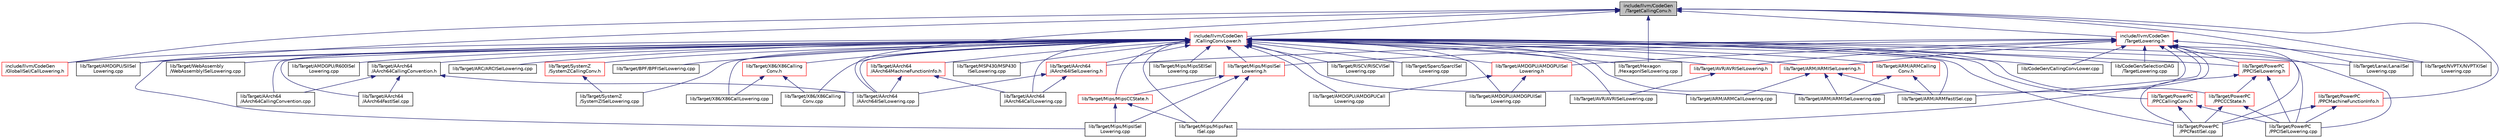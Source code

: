 digraph "include/llvm/CodeGen/TargetCallingConv.h"
{
 // LATEX_PDF_SIZE
  bgcolor="transparent";
  edge [fontname="Helvetica",fontsize="10",labelfontname="Helvetica",labelfontsize="10"];
  node [fontname="Helvetica",fontsize="10",shape="box"];
  Node1 [label="include/llvm/CodeGen\l/TargetCallingConv.h",height=0.2,width=0.4,color="black", fillcolor="grey75", style="filled", fontcolor="black",tooltip=" "];
  Node1 -> Node2 [dir="back",color="midnightblue",fontsize="10",style="solid",fontname="Helvetica"];
  Node2 [label="include/llvm/CodeGen\l/CallingConvLower.h",height=0.2,width=0.4,color="red",URL="$CallingConvLower_8h.html",tooltip=" "];
  Node2 -> Node3 [dir="back",color="midnightblue",fontsize="10",style="solid",fontname="Helvetica"];
  Node3 [label="include/llvm/CodeGen\l/GlobalISel/CallLowering.h",height=0.2,width=0.4,color="red",URL="$CallLowering_8h.html",tooltip="This file describes how to lower LLVM calls to machine code calls."];
  Node2 -> Node247 [dir="back",color="midnightblue",fontsize="10",style="solid",fontname="Helvetica"];
  Node247 [label="lib/CodeGen/CallingConvLower.cpp",height=0.2,width=0.4,color="black",URL="$CallingConvLower_8cpp.html",tooltip=" "];
  Node2 -> Node248 [dir="back",color="midnightblue",fontsize="10",style="solid",fontname="Helvetica"];
  Node248 [label="lib/CodeGen/SelectionDAG\l/TargetLowering.cpp",height=0.2,width=0.4,color="black",URL="$TargetLowering_8cpp.html",tooltip=" "];
  Node2 -> Node15 [dir="back",color="midnightblue",fontsize="10",style="solid",fontname="Helvetica"];
  Node15 [label="lib/Target/AArch64\l/AArch64CallLowering.cpp",height=0.2,width=0.4,color="black",URL="$AArch64CallLowering_8cpp.html",tooltip="This file implements the lowering of LLVM calls to machine code calls for GlobalISel."];
  Node2 -> Node21 [dir="back",color="midnightblue",fontsize="10",style="solid",fontname="Helvetica"];
  Node21 [label="lib/Target/AArch64\l/AArch64CallingConvention.cpp",height=0.2,width=0.4,color="black",URL="$AArch64CallingConvention_8cpp.html",tooltip=" "];
  Node2 -> Node249 [dir="back",color="midnightblue",fontsize="10",style="solid",fontname="Helvetica"];
  Node249 [label="lib/Target/AArch64\l/AArch64CallingConvention.h",height=0.2,width=0.4,color="black",URL="$AArch64CallingConvention_8h.html",tooltip=" "];
  Node249 -> Node21 [dir="back",color="midnightblue",fontsize="10",style="solid",fontname="Helvetica"];
  Node249 -> Node27 [dir="back",color="midnightblue",fontsize="10",style="solid",fontname="Helvetica"];
  Node27 [label="lib/Target/AArch64\l/AArch64FastISel.cpp",height=0.2,width=0.4,color="black",URL="$AArch64FastISel_8cpp.html",tooltip=" "];
  Node249 -> Node29 [dir="back",color="midnightblue",fontsize="10",style="solid",fontname="Helvetica"];
  Node29 [label="lib/Target/AArch64\l/AArch64ISelLowering.cpp",height=0.2,width=0.4,color="black",URL="$AArch64ISelLowering_8cpp.html",tooltip=" "];
  Node2 -> Node27 [dir="back",color="midnightblue",fontsize="10",style="solid",fontname="Helvetica"];
  Node2 -> Node29 [dir="back",color="midnightblue",fontsize="10",style="solid",fontname="Helvetica"];
  Node2 -> Node250 [dir="back",color="midnightblue",fontsize="10",style="solid",fontname="Helvetica"];
  Node250 [label="lib/Target/AArch64\l/AArch64ISelLowering.h",height=0.2,width=0.4,color="red",URL="$AArch64ISelLowering_8h.html",tooltip=" "];
  Node250 -> Node15 [dir="back",color="midnightblue",fontsize="10",style="solid",fontname="Helvetica"];
  Node250 -> Node29 [dir="back",color="midnightblue",fontsize="10",style="solid",fontname="Helvetica"];
  Node2 -> Node251 [dir="back",color="midnightblue",fontsize="10",style="solid",fontname="Helvetica"];
  Node251 [label="lib/Target/AArch64\l/AArch64MachineFunctionInfo.h",height=0.2,width=0.4,color="red",URL="$AArch64MachineFunctionInfo_8h.html",tooltip=" "];
  Node251 -> Node15 [dir="back",color="midnightblue",fontsize="10",style="solid",fontname="Helvetica"];
  Node251 -> Node29 [dir="back",color="midnightblue",fontsize="10",style="solid",fontname="Helvetica"];
  Node2 -> Node47 [dir="back",color="midnightblue",fontsize="10",style="solid",fontname="Helvetica"];
  Node47 [label="lib/Target/AMDGPU/AMDGPUCall\lLowering.cpp",height=0.2,width=0.4,color="black",URL="$AMDGPUCallLowering_8cpp.html",tooltip="This file implements the lowering of LLVM calls to machine code calls for GlobalISel."];
  Node2 -> Node48 [dir="back",color="midnightblue",fontsize="10",style="solid",fontname="Helvetica"];
  Node48 [label="lib/Target/AMDGPU/AMDGPUISel\lLowering.cpp",height=0.2,width=0.4,color="black",URL="$AMDGPUISelLowering_8cpp.html",tooltip="This is the parent TargetLowering class for hardware code gen targets."];
  Node2 -> Node254 [dir="back",color="midnightblue",fontsize="10",style="solid",fontname="Helvetica"];
  Node254 [label="lib/Target/AMDGPU/AMDGPUISel\lLowering.h",height=0.2,width=0.4,color="red",URL="$AMDGPUISelLowering_8h.html",tooltip="Interface definition of the TargetLowering class that is common to all AMD GPUs."];
  Node254 -> Node47 [dir="back",color="midnightblue",fontsize="10",style="solid",fontname="Helvetica"];
  Node254 -> Node48 [dir="back",color="midnightblue",fontsize="10",style="solid",fontname="Helvetica"];
  Node2 -> Node97 [dir="back",color="midnightblue",fontsize="10",style="solid",fontname="Helvetica"];
  Node97 [label="lib/Target/AMDGPU/R600ISel\lLowering.cpp",height=0.2,width=0.4,color="black",URL="$R600ISelLowering_8cpp.html",tooltip="Custom DAG lowering for R600."];
  Node2 -> Node78 [dir="back",color="midnightblue",fontsize="10",style="solid",fontname="Helvetica"];
  Node78 [label="lib/Target/AMDGPU/SIISel\lLowering.cpp",height=0.2,width=0.4,color="black",URL="$SIISelLowering_8cpp.html",tooltip="Custom DAG lowering for SI."];
  Node2 -> Node257 [dir="back",color="midnightblue",fontsize="10",style="solid",fontname="Helvetica"];
  Node257 [label="lib/Target/ARC/ARCISelLowering.cpp",height=0.2,width=0.4,color="black",URL="$ARCISelLowering_8cpp.html",tooltip=" "];
  Node2 -> Node127 [dir="back",color="midnightblue",fontsize="10",style="solid",fontname="Helvetica"];
  Node127 [label="lib/Target/ARM/ARMCallLowering.cpp",height=0.2,width=0.4,color="black",URL="$ARMCallLowering_8cpp.html",tooltip="This file implements the lowering of LLVM calls to machine code calls for GlobalISel."];
  Node2 -> Node258 [dir="back",color="midnightblue",fontsize="10",style="solid",fontname="Helvetica"];
  Node258 [label="lib/Target/ARM/ARMCalling\lConv.h",height=0.2,width=0.4,color="red",URL="$ARMCallingConv_8h.html",tooltip=" "];
  Node258 -> Node140 [dir="back",color="midnightblue",fontsize="10",style="solid",fontname="Helvetica"];
  Node140 [label="lib/Target/ARM/ARMFastISel.cpp",height=0.2,width=0.4,color="black",URL="$ARMFastISel_8cpp.html",tooltip=" "];
  Node258 -> Node143 [dir="back",color="midnightblue",fontsize="10",style="solid",fontname="Helvetica"];
  Node143 [label="lib/Target/ARM/ARMISelLowering.cpp",height=0.2,width=0.4,color="black",URL="$ARMISelLowering_8cpp.html",tooltip=" "];
  Node2 -> Node140 [dir="back",color="midnightblue",fontsize="10",style="solid",fontname="Helvetica"];
  Node2 -> Node143 [dir="back",color="midnightblue",fontsize="10",style="solid",fontname="Helvetica"];
  Node2 -> Node259 [dir="back",color="midnightblue",fontsize="10",style="solid",fontname="Helvetica"];
  Node259 [label="lib/Target/ARM/ARMISelLowering.h",height=0.2,width=0.4,color="red",URL="$ARMISelLowering_8h.html",tooltip=" "];
  Node259 -> Node127 [dir="back",color="midnightblue",fontsize="10",style="solid",fontname="Helvetica"];
  Node259 -> Node140 [dir="back",color="midnightblue",fontsize="10",style="solid",fontname="Helvetica"];
  Node259 -> Node143 [dir="back",color="midnightblue",fontsize="10",style="solid",fontname="Helvetica"];
  Node2 -> Node260 [dir="back",color="midnightblue",fontsize="10",style="solid",fontname="Helvetica"];
  Node260 [label="lib/Target/AVR/AVRISelLowering.cpp",height=0.2,width=0.4,color="black",URL="$AVRISelLowering_8cpp.html",tooltip=" "];
  Node2 -> Node261 [dir="back",color="midnightblue",fontsize="10",style="solid",fontname="Helvetica"];
  Node261 [label="lib/Target/AVR/AVRISelLowering.h",height=0.2,width=0.4,color="red",URL="$AVRISelLowering_8h.html",tooltip=" "];
  Node261 -> Node260 [dir="back",color="midnightblue",fontsize="10",style="solid",fontname="Helvetica"];
  Node2 -> Node274 [dir="back",color="midnightblue",fontsize="10",style="solid",fontname="Helvetica"];
  Node274 [label="lib/Target/BPF/BPFISelLowering.cpp",height=0.2,width=0.4,color="black",URL="$BPFISelLowering_8cpp.html",tooltip=" "];
  Node2 -> Node275 [dir="back",color="midnightblue",fontsize="10",style="solid",fontname="Helvetica"];
  Node275 [label="lib/Target/Hexagon\l/HexagonISelLowering.cpp",height=0.2,width=0.4,color="black",URL="$HexagonISelLowering_8cpp.html",tooltip=" "];
  Node2 -> Node276 [dir="back",color="midnightblue",fontsize="10",style="solid",fontname="Helvetica"];
  Node276 [label="lib/Target/Lanai/LanaiISel\lLowering.cpp",height=0.2,width=0.4,color="black",URL="$LanaiISelLowering_8cpp.html",tooltip=" "];
  Node2 -> Node277 [dir="back",color="midnightblue",fontsize="10",style="solid",fontname="Helvetica"];
  Node277 [label="lib/Target/MSP430/MSP430\lISelLowering.cpp",height=0.2,width=0.4,color="black",URL="$MSP430ISelLowering_8cpp.html",tooltip=" "];
  Node2 -> Node278 [dir="back",color="midnightblue",fontsize="10",style="solid",fontname="Helvetica"];
  Node278 [label="lib/Target/Mips/MipsCCState.h",height=0.2,width=0.4,color="red",URL="$MipsCCState_8h.html",tooltip=" "];
  Node278 -> Node180 [dir="back",color="midnightblue",fontsize="10",style="solid",fontname="Helvetica"];
  Node180 [label="lib/Target/Mips/MipsFast\lISel.cpp",height=0.2,width=0.4,color="black",URL="$MipsFastISel_8cpp.html",tooltip="This file defines the MIPS-specific support for the FastISel class."];
  Node278 -> Node188 [dir="back",color="midnightblue",fontsize="10",style="solid",fontname="Helvetica"];
  Node188 [label="lib/Target/Mips/MipsISel\lLowering.cpp",height=0.2,width=0.4,color="black",URL="$MipsISelLowering_8cpp.html",tooltip=" "];
  Node2 -> Node180 [dir="back",color="midnightblue",fontsize="10",style="solid",fontname="Helvetica"];
  Node2 -> Node188 [dir="back",color="midnightblue",fontsize="10",style="solid",fontname="Helvetica"];
  Node2 -> Node279 [dir="back",color="midnightblue",fontsize="10",style="solid",fontname="Helvetica"];
  Node279 [label="lib/Target/Mips/MipsISel\lLowering.h",height=0.2,width=0.4,color="red",URL="$MipsISelLowering_8h.html",tooltip=" "];
  Node279 -> Node278 [dir="back",color="midnightblue",fontsize="10",style="solid",fontname="Helvetica"];
  Node279 -> Node180 [dir="back",color="midnightblue",fontsize="10",style="solid",fontname="Helvetica"];
  Node279 -> Node188 [dir="back",color="midnightblue",fontsize="10",style="solid",fontname="Helvetica"];
  Node2 -> Node194 [dir="back",color="midnightblue",fontsize="10",style="solid",fontname="Helvetica"];
  Node194 [label="lib/Target/Mips/MipsSEISel\lLowering.cpp",height=0.2,width=0.4,color="black",URL="$MipsSEISelLowering_8cpp.html",tooltip=" "];
  Node2 -> Node282 [dir="back",color="midnightblue",fontsize="10",style="solid",fontname="Helvetica"];
  Node282 [label="lib/Target/PowerPC\l/PPCCCState.h",height=0.2,width=0.4,color="red",URL="$PPCCCState_8h.html",tooltip=" "];
  Node282 -> Node285 [dir="back",color="midnightblue",fontsize="10",style="solid",fontname="Helvetica"];
  Node285 [label="lib/Target/PowerPC\l/PPCFastISel.cpp",height=0.2,width=0.4,color="black",URL="$PPCFastISel_8cpp.html",tooltip=" "];
  Node282 -> Node286 [dir="back",color="midnightblue",fontsize="10",style="solid",fontname="Helvetica"];
  Node286 [label="lib/Target/PowerPC\l/PPCISelLowering.cpp",height=0.2,width=0.4,color="black",URL="$PPCISelLowering_8cpp.html",tooltip=" "];
  Node2 -> Node287 [dir="back",color="midnightblue",fontsize="10",style="solid",fontname="Helvetica"];
  Node287 [label="lib/Target/PowerPC\l/PPCCallingConv.h",height=0.2,width=0.4,color="red",URL="$PPCCallingConv_8h.html",tooltip=" "];
  Node287 -> Node285 [dir="back",color="midnightblue",fontsize="10",style="solid",fontname="Helvetica"];
  Node287 -> Node286 [dir="back",color="midnightblue",fontsize="10",style="solid",fontname="Helvetica"];
  Node2 -> Node285 [dir="back",color="midnightblue",fontsize="10",style="solid",fontname="Helvetica"];
  Node2 -> Node286 [dir="back",color="midnightblue",fontsize="10",style="solid",fontname="Helvetica"];
  Node2 -> Node288 [dir="back",color="midnightblue",fontsize="10",style="solid",fontname="Helvetica"];
  Node288 [label="lib/Target/PowerPC\l/PPCISelLowering.h",height=0.2,width=0.4,color="red",URL="$PPCISelLowering_8h.html",tooltip=" "];
  Node288 -> Node282 [dir="back",color="midnightblue",fontsize="10",style="solid",fontname="Helvetica"];
  Node288 -> Node285 [dir="back",color="midnightblue",fontsize="10",style="solid",fontname="Helvetica"];
  Node288 -> Node286 [dir="back",color="midnightblue",fontsize="10",style="solid",fontname="Helvetica"];
  Node2 -> Node316 [dir="back",color="midnightblue",fontsize="10",style="solid",fontname="Helvetica"];
  Node316 [label="lib/Target/RISCV/RISCVISel\lLowering.cpp",height=0.2,width=0.4,color="black",URL="$RISCVISelLowering_8cpp.html",tooltip=" "];
  Node2 -> Node317 [dir="back",color="midnightblue",fontsize="10",style="solid",fontname="Helvetica"];
  Node317 [label="lib/Target/Sparc/SparcISel\lLowering.cpp",height=0.2,width=0.4,color="black",URL="$SparcISelLowering_8cpp.html",tooltip=" "];
  Node2 -> Node318 [dir="back",color="midnightblue",fontsize="10",style="solid",fontname="Helvetica"];
  Node318 [label="lib/Target/SystemZ\l/SystemZCallingConv.h",height=0.2,width=0.4,color="red",URL="$SystemZCallingConv_8h.html",tooltip=" "];
  Node318 -> Node321 [dir="back",color="midnightblue",fontsize="10",style="solid",fontname="Helvetica"];
  Node321 [label="lib/Target/SystemZ\l/SystemZISelLowering.cpp",height=0.2,width=0.4,color="black",URL="$SystemZISelLowering_8cpp.html",tooltip=" "];
  Node2 -> Node321 [dir="back",color="midnightblue",fontsize="10",style="solid",fontname="Helvetica"];
  Node2 -> Node322 [dir="back",color="midnightblue",fontsize="10",style="solid",fontname="Helvetica"];
  Node322 [label="lib/Target/WebAssembly\l/WebAssemblyISelLowering.cpp",height=0.2,width=0.4,color="black",URL="$WebAssemblyISelLowering_8cpp.html",tooltip="This file implements the WebAssemblyTargetLowering class."];
  Node2 -> Node206 [dir="back",color="midnightblue",fontsize="10",style="solid",fontname="Helvetica"];
  Node206 [label="lib/Target/X86/X86CallLowering.cpp",height=0.2,width=0.4,color="black",URL="$X86CallLowering_8cpp.html",tooltip="This file implements the lowering of LLVM calls to machine code calls for GlobalISel."];
  Node2 -> Node215 [dir="back",color="midnightblue",fontsize="10",style="solid",fontname="Helvetica"];
  Node215 [label="lib/Target/X86/X86Calling\lConv.cpp",height=0.2,width=0.4,color="black",URL="$X86CallingConv_8cpp.html",tooltip=" "];
  Node2 -> Node323 [dir="back",color="midnightblue",fontsize="10",style="solid",fontname="Helvetica"];
  Node323 [label="lib/Target/X86/X86Calling\lConv.h",height=0.2,width=0.4,color="red",URL="$X86CallingConv_8h.html",tooltip=" "];
  Node323 -> Node206 [dir="back",color="midnightblue",fontsize="10",style="solid",fontname="Helvetica"];
  Node323 -> Node215 [dir="back",color="midnightblue",fontsize="10",style="solid",fontname="Helvetica"];
  Node1 -> Node3 [dir="back",color="midnightblue",fontsize="10",style="solid",fontname="Helvetica"];
  Node1 -> Node329 [dir="back",color="midnightblue",fontsize="10",style="solid",fontname="Helvetica"];
  Node329 [label="include/llvm/CodeGen\l/TargetLowering.h",height=0.2,width=0.4,color="red",URL="$TargetLowering_8h.html",tooltip="This file describes how to lower LLVM code to machine code."];
  Node329 -> Node247 [dir="back",color="midnightblue",fontsize="10",style="solid",fontname="Helvetica"];
  Node329 -> Node248 [dir="back",color="midnightblue",fontsize="10",style="solid",fontname="Helvetica"];
  Node329 -> Node250 [dir="back",color="midnightblue",fontsize="10",style="solid",fontname="Helvetica"];
  Node329 -> Node254 [dir="back",color="midnightblue",fontsize="10",style="solid",fontname="Helvetica"];
  Node329 -> Node140 [dir="back",color="midnightblue",fontsize="10",style="solid",fontname="Helvetica"];
  Node329 -> Node143 [dir="back",color="midnightblue",fontsize="10",style="solid",fontname="Helvetica"];
  Node329 -> Node259 [dir="back",color="midnightblue",fontsize="10",style="solid",fontname="Helvetica"];
  Node329 -> Node261 [dir="back",color="midnightblue",fontsize="10",style="solid",fontname="Helvetica"];
  Node329 -> Node180 [dir="back",color="midnightblue",fontsize="10",style="solid",fontname="Helvetica"];
  Node329 -> Node279 [dir="back",color="midnightblue",fontsize="10",style="solid",fontname="Helvetica"];
  Node329 -> Node547 [dir="back",color="midnightblue",fontsize="10",style="solid",fontname="Helvetica"];
  Node547 [label="lib/Target/NVPTX/NVPTXISel\lLowering.cpp",height=0.2,width=0.4,color="black",URL="$NVPTXISelLowering_8cpp.html",tooltip=" "];
  Node329 -> Node285 [dir="back",color="midnightblue",fontsize="10",style="solid",fontname="Helvetica"];
  Node329 -> Node286 [dir="back",color="midnightblue",fontsize="10",style="solid",fontname="Helvetica"];
  Node329 -> Node288 [dir="back",color="midnightblue",fontsize="10",style="solid",fontname="Helvetica"];
  Node1 -> Node29 [dir="back",color="midnightblue",fontsize="10",style="solid",fontname="Helvetica"];
  Node1 -> Node78 [dir="back",color="midnightblue",fontsize="10",style="solid",fontname="Helvetica"];
  Node1 -> Node275 [dir="back",color="midnightblue",fontsize="10",style="solid",fontname="Helvetica"];
  Node1 -> Node276 [dir="back",color="midnightblue",fontsize="10",style="solid",fontname="Helvetica"];
  Node1 -> Node547 [dir="back",color="midnightblue",fontsize="10",style="solid",fontname="Helvetica"];
  Node1 -> Node661 [dir="back",color="midnightblue",fontsize="10",style="solid",fontname="Helvetica"];
  Node661 [label="lib/Target/PowerPC\l/PPCMachineFunctionInfo.h",height=0.2,width=0.4,color="red",URL="$PPCMachineFunctionInfo_8h.html",tooltip=" "];
  Node661 -> Node285 [dir="back",color="midnightblue",fontsize="10",style="solid",fontname="Helvetica"];
  Node661 -> Node286 [dir="back",color="midnightblue",fontsize="10",style="solid",fontname="Helvetica"];
}
